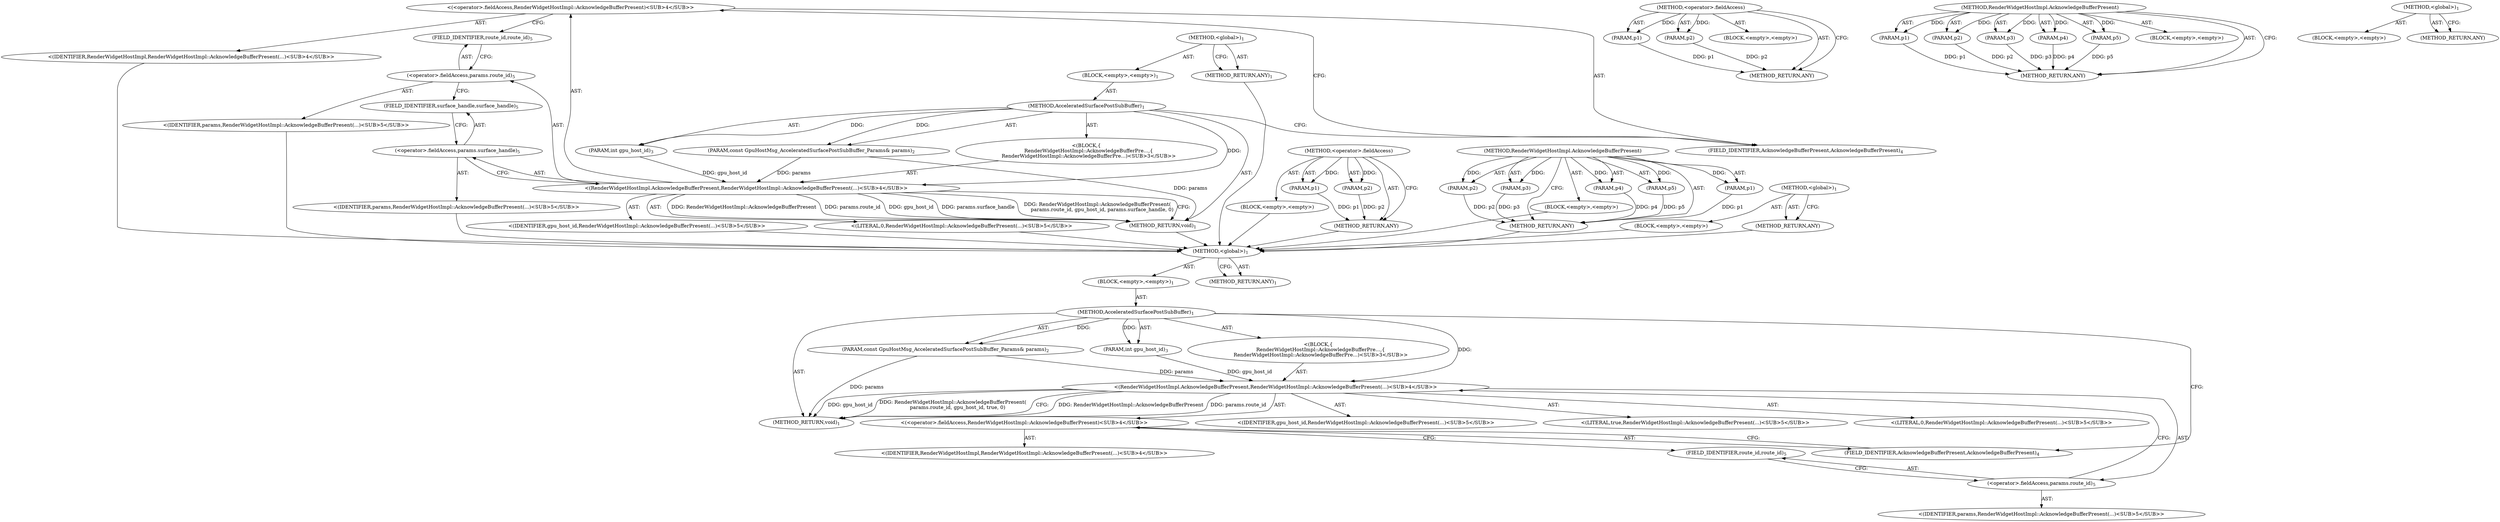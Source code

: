 digraph "&lt;global&gt;" {
vulnerable_6 [label=<(METHOD,&lt;global&gt;)<SUB>1</SUB>>];
vulnerable_7 [label=<(BLOCK,&lt;empty&gt;,&lt;empty&gt;)<SUB>1</SUB>>];
vulnerable_8 [label=<(METHOD,AcceleratedSurfacePostSubBuffer)<SUB>1</SUB>>];
vulnerable_9 [label=<(PARAM,const GpuHostMsg_AcceleratedSurfacePostSubBuffer_Params&amp; params)<SUB>2</SUB>>];
vulnerable_10 [label=<(PARAM,int gpu_host_id)<SUB>3</SUB>>];
vulnerable_11 [label="<(BLOCK,{
   RenderWidgetHostImpl::AcknowledgeBufferPre...,{
   RenderWidgetHostImpl::AcknowledgeBufferPre...)<SUB>3</SUB>>"];
vulnerable_12 [label="<(RenderWidgetHostImpl.AcknowledgeBufferPresent,RenderWidgetHostImpl::AcknowledgeBufferPresent(...)<SUB>4</SUB>>"];
vulnerable_13 [label="<(&lt;operator&gt;.fieldAccess,RenderWidgetHostImpl::AcknowledgeBufferPresent)<SUB>4</SUB>>"];
vulnerable_14 [label="<(IDENTIFIER,RenderWidgetHostImpl,RenderWidgetHostImpl::AcknowledgeBufferPresent(...)<SUB>4</SUB>>"];
vulnerable_15 [label=<(FIELD_IDENTIFIER,AcknowledgeBufferPresent,AcknowledgeBufferPresent)<SUB>4</SUB>>];
vulnerable_16 [label=<(&lt;operator&gt;.fieldAccess,params.route_id)<SUB>5</SUB>>];
vulnerable_17 [label="<(IDENTIFIER,params,RenderWidgetHostImpl::AcknowledgeBufferPresent(...)<SUB>5</SUB>>"];
vulnerable_18 [label=<(FIELD_IDENTIFIER,route_id,route_id)<SUB>5</SUB>>];
vulnerable_19 [label="<(IDENTIFIER,gpu_host_id,RenderWidgetHostImpl::AcknowledgeBufferPresent(...)<SUB>5</SUB>>"];
vulnerable_20 [label="<(LITERAL,true,RenderWidgetHostImpl::AcknowledgeBufferPresent(...)<SUB>5</SUB>>"];
vulnerable_21 [label="<(LITERAL,0,RenderWidgetHostImpl::AcknowledgeBufferPresent(...)<SUB>5</SUB>>"];
vulnerable_22 [label=<(METHOD_RETURN,void)<SUB>1</SUB>>];
vulnerable_24 [label=<(METHOD_RETURN,ANY)<SUB>1</SUB>>];
vulnerable_51 [label=<(METHOD,&lt;operator&gt;.fieldAccess)>];
vulnerable_52 [label=<(PARAM,p1)>];
vulnerable_53 [label=<(PARAM,p2)>];
vulnerable_54 [label=<(BLOCK,&lt;empty&gt;,&lt;empty&gt;)>];
vulnerable_55 [label=<(METHOD_RETURN,ANY)>];
vulnerable_43 [label=<(METHOD,RenderWidgetHostImpl.AcknowledgeBufferPresent)>];
vulnerable_44 [label=<(PARAM,p1)>];
vulnerable_45 [label=<(PARAM,p2)>];
vulnerable_46 [label=<(PARAM,p3)>];
vulnerable_47 [label=<(PARAM,p4)>];
vulnerable_48 [label=<(PARAM,p5)>];
vulnerable_49 [label=<(BLOCK,&lt;empty&gt;,&lt;empty&gt;)>];
vulnerable_50 [label=<(METHOD_RETURN,ANY)>];
vulnerable_37 [label=<(METHOD,&lt;global&gt;)<SUB>1</SUB>>];
vulnerable_38 [label=<(BLOCK,&lt;empty&gt;,&lt;empty&gt;)>];
vulnerable_39 [label=<(METHOD_RETURN,ANY)>];
fixed_6 [label=<(METHOD,&lt;global&gt;)<SUB>1</SUB>>];
fixed_7 [label=<(BLOCK,&lt;empty&gt;,&lt;empty&gt;)<SUB>1</SUB>>];
fixed_8 [label=<(METHOD,AcceleratedSurfacePostSubBuffer)<SUB>1</SUB>>];
fixed_9 [label=<(PARAM,const GpuHostMsg_AcceleratedSurfacePostSubBuffer_Params&amp; params)<SUB>2</SUB>>];
fixed_10 [label=<(PARAM,int gpu_host_id)<SUB>3</SUB>>];
fixed_11 [label="<(BLOCK,{
   RenderWidgetHostImpl::AcknowledgeBufferPre...,{
   RenderWidgetHostImpl::AcknowledgeBufferPre...)<SUB>3</SUB>>"];
fixed_12 [label="<(RenderWidgetHostImpl.AcknowledgeBufferPresent,RenderWidgetHostImpl::AcknowledgeBufferPresent(...)<SUB>4</SUB>>"];
fixed_13 [label="<(&lt;operator&gt;.fieldAccess,RenderWidgetHostImpl::AcknowledgeBufferPresent)<SUB>4</SUB>>"];
fixed_14 [label="<(IDENTIFIER,RenderWidgetHostImpl,RenderWidgetHostImpl::AcknowledgeBufferPresent(...)<SUB>4</SUB>>"];
fixed_15 [label=<(FIELD_IDENTIFIER,AcknowledgeBufferPresent,AcknowledgeBufferPresent)<SUB>4</SUB>>];
fixed_16 [label=<(&lt;operator&gt;.fieldAccess,params.route_id)<SUB>5</SUB>>];
fixed_17 [label="<(IDENTIFIER,params,RenderWidgetHostImpl::AcknowledgeBufferPresent(...)<SUB>5</SUB>>"];
fixed_18 [label=<(FIELD_IDENTIFIER,route_id,route_id)<SUB>5</SUB>>];
fixed_19 [label="<(IDENTIFIER,gpu_host_id,RenderWidgetHostImpl::AcknowledgeBufferPresent(...)<SUB>5</SUB>>"];
fixed_20 [label=<(&lt;operator&gt;.fieldAccess,params.surface_handle)<SUB>5</SUB>>];
fixed_21 [label="<(IDENTIFIER,params,RenderWidgetHostImpl::AcknowledgeBufferPresent(...)<SUB>5</SUB>>"];
fixed_22 [label=<(FIELD_IDENTIFIER,surface_handle,surface_handle)<SUB>5</SUB>>];
fixed_23 [label="<(LITERAL,0,RenderWidgetHostImpl::AcknowledgeBufferPresent(...)<SUB>5</SUB>>"];
fixed_24 [label=<(METHOD_RETURN,void)<SUB>1</SUB>>];
fixed_26 [label=<(METHOD_RETURN,ANY)<SUB>1</SUB>>];
fixed_51 [label=<(METHOD,&lt;operator&gt;.fieldAccess)>];
fixed_52 [label=<(PARAM,p1)>];
fixed_53 [label=<(PARAM,p2)>];
fixed_54 [label=<(BLOCK,&lt;empty&gt;,&lt;empty&gt;)>];
fixed_55 [label=<(METHOD_RETURN,ANY)>];
fixed_43 [label=<(METHOD,RenderWidgetHostImpl.AcknowledgeBufferPresent)>];
fixed_44 [label=<(PARAM,p1)>];
fixed_45 [label=<(PARAM,p2)>];
fixed_46 [label=<(PARAM,p3)>];
fixed_47 [label=<(PARAM,p4)>];
fixed_48 [label=<(PARAM,p5)>];
fixed_49 [label=<(BLOCK,&lt;empty&gt;,&lt;empty&gt;)>];
fixed_50 [label=<(METHOD_RETURN,ANY)>];
fixed_37 [label=<(METHOD,&lt;global&gt;)<SUB>1</SUB>>];
fixed_38 [label=<(BLOCK,&lt;empty&gt;,&lt;empty&gt;)>];
fixed_39 [label=<(METHOD_RETURN,ANY)>];
vulnerable_6 -> vulnerable_7  [key=0, label="AST: "];
vulnerable_6 -> vulnerable_24  [key=0, label="AST: "];
vulnerable_6 -> vulnerable_24  [key=1, label="CFG: "];
vulnerable_7 -> vulnerable_8  [key=0, label="AST: "];
vulnerable_8 -> vulnerable_9  [key=0, label="AST: "];
vulnerable_8 -> vulnerable_9  [key=1, label="DDG: "];
vulnerable_8 -> vulnerable_10  [key=0, label="AST: "];
vulnerable_8 -> vulnerable_10  [key=1, label="DDG: "];
vulnerable_8 -> vulnerable_11  [key=0, label="AST: "];
vulnerable_8 -> vulnerable_22  [key=0, label="AST: "];
vulnerable_8 -> vulnerable_15  [key=0, label="CFG: "];
vulnerable_8 -> vulnerable_12  [key=0, label="DDG: "];
vulnerable_9 -> vulnerable_22  [key=0, label="DDG: params"];
vulnerable_9 -> vulnerable_12  [key=0, label="DDG: params"];
vulnerable_10 -> vulnerable_12  [key=0, label="DDG: gpu_host_id"];
vulnerable_11 -> vulnerable_12  [key=0, label="AST: "];
vulnerable_12 -> vulnerable_13  [key=0, label="AST: "];
vulnerable_12 -> vulnerable_16  [key=0, label="AST: "];
vulnerable_12 -> vulnerable_19  [key=0, label="AST: "];
vulnerable_12 -> vulnerable_20  [key=0, label="AST: "];
vulnerable_12 -> vulnerable_21  [key=0, label="AST: "];
vulnerable_12 -> vulnerable_22  [key=0, label="CFG: "];
vulnerable_12 -> vulnerable_22  [key=1, label="DDG: RenderWidgetHostImpl::AcknowledgeBufferPresent"];
vulnerable_12 -> vulnerable_22  [key=2, label="DDG: params.route_id"];
vulnerable_12 -> vulnerable_22  [key=3, label="DDG: gpu_host_id"];
vulnerable_12 -> vulnerable_22  [key=4, label="DDG: RenderWidgetHostImpl::AcknowledgeBufferPresent(
      params.route_id, gpu_host_id, true, 0)"];
vulnerable_13 -> vulnerable_14  [key=0, label="AST: "];
vulnerable_13 -> vulnerable_15  [key=0, label="AST: "];
vulnerable_13 -> vulnerable_18  [key=0, label="CFG: "];
vulnerable_15 -> vulnerable_13  [key=0, label="CFG: "];
vulnerable_16 -> vulnerable_17  [key=0, label="AST: "];
vulnerable_16 -> vulnerable_18  [key=0, label="AST: "];
vulnerable_16 -> vulnerable_12  [key=0, label="CFG: "];
vulnerable_18 -> vulnerable_16  [key=0, label="CFG: "];
vulnerable_51 -> vulnerable_52  [key=0, label="AST: "];
vulnerable_51 -> vulnerable_52  [key=1, label="DDG: "];
vulnerable_51 -> vulnerable_54  [key=0, label="AST: "];
vulnerable_51 -> vulnerable_53  [key=0, label="AST: "];
vulnerable_51 -> vulnerable_53  [key=1, label="DDG: "];
vulnerable_51 -> vulnerable_55  [key=0, label="AST: "];
vulnerable_51 -> vulnerable_55  [key=1, label="CFG: "];
vulnerable_52 -> vulnerable_55  [key=0, label="DDG: p1"];
vulnerable_53 -> vulnerable_55  [key=0, label="DDG: p2"];
vulnerable_43 -> vulnerable_44  [key=0, label="AST: "];
vulnerable_43 -> vulnerable_44  [key=1, label="DDG: "];
vulnerable_43 -> vulnerable_49  [key=0, label="AST: "];
vulnerable_43 -> vulnerable_45  [key=0, label="AST: "];
vulnerable_43 -> vulnerable_45  [key=1, label="DDG: "];
vulnerable_43 -> vulnerable_50  [key=0, label="AST: "];
vulnerable_43 -> vulnerable_50  [key=1, label="CFG: "];
vulnerable_43 -> vulnerable_46  [key=0, label="AST: "];
vulnerable_43 -> vulnerable_46  [key=1, label="DDG: "];
vulnerable_43 -> vulnerable_47  [key=0, label="AST: "];
vulnerable_43 -> vulnerable_47  [key=1, label="DDG: "];
vulnerable_43 -> vulnerable_48  [key=0, label="AST: "];
vulnerable_43 -> vulnerable_48  [key=1, label="DDG: "];
vulnerable_44 -> vulnerable_50  [key=0, label="DDG: p1"];
vulnerable_45 -> vulnerable_50  [key=0, label="DDG: p2"];
vulnerable_46 -> vulnerable_50  [key=0, label="DDG: p3"];
vulnerable_47 -> vulnerable_50  [key=0, label="DDG: p4"];
vulnerable_48 -> vulnerable_50  [key=0, label="DDG: p5"];
vulnerable_37 -> vulnerable_38  [key=0, label="AST: "];
vulnerable_37 -> vulnerable_39  [key=0, label="AST: "];
vulnerable_37 -> vulnerable_39  [key=1, label="CFG: "];
fixed_6 -> fixed_7  [key=0, label="AST: "];
fixed_6 -> fixed_26  [key=0, label="AST: "];
fixed_6 -> fixed_26  [key=1, label="CFG: "];
fixed_7 -> fixed_8  [key=0, label="AST: "];
fixed_8 -> fixed_9  [key=0, label="AST: "];
fixed_8 -> fixed_9  [key=1, label="DDG: "];
fixed_8 -> fixed_10  [key=0, label="AST: "];
fixed_8 -> fixed_10  [key=1, label="DDG: "];
fixed_8 -> fixed_11  [key=0, label="AST: "];
fixed_8 -> fixed_24  [key=0, label="AST: "];
fixed_8 -> fixed_15  [key=0, label="CFG: "];
fixed_8 -> fixed_12  [key=0, label="DDG: "];
fixed_9 -> fixed_24  [key=0, label="DDG: params"];
fixed_9 -> fixed_12  [key=0, label="DDG: params"];
fixed_10 -> fixed_12  [key=0, label="DDG: gpu_host_id"];
fixed_11 -> fixed_12  [key=0, label="AST: "];
fixed_12 -> fixed_13  [key=0, label="AST: "];
fixed_12 -> fixed_16  [key=0, label="AST: "];
fixed_12 -> fixed_19  [key=0, label="AST: "];
fixed_12 -> fixed_20  [key=0, label="AST: "];
fixed_12 -> fixed_23  [key=0, label="AST: "];
fixed_12 -> fixed_24  [key=0, label="CFG: "];
fixed_12 -> fixed_24  [key=1, label="DDG: RenderWidgetHostImpl::AcknowledgeBufferPresent"];
fixed_12 -> fixed_24  [key=2, label="DDG: params.route_id"];
fixed_12 -> fixed_24  [key=3, label="DDG: gpu_host_id"];
fixed_12 -> fixed_24  [key=4, label="DDG: params.surface_handle"];
fixed_12 -> fixed_24  [key=5, label="DDG: RenderWidgetHostImpl::AcknowledgeBufferPresent(
      params.route_id, gpu_host_id, params.surface_handle, 0)"];
fixed_13 -> fixed_14  [key=0, label="AST: "];
fixed_13 -> fixed_15  [key=0, label="AST: "];
fixed_13 -> fixed_18  [key=0, label="CFG: "];
fixed_14 -> vulnerable_6  [key=0];
fixed_15 -> fixed_13  [key=0, label="CFG: "];
fixed_16 -> fixed_17  [key=0, label="AST: "];
fixed_16 -> fixed_18  [key=0, label="AST: "];
fixed_16 -> fixed_22  [key=0, label="CFG: "];
fixed_17 -> vulnerable_6  [key=0];
fixed_18 -> fixed_16  [key=0, label="CFG: "];
fixed_19 -> vulnerable_6  [key=0];
fixed_20 -> fixed_21  [key=0, label="AST: "];
fixed_20 -> fixed_22  [key=0, label="AST: "];
fixed_20 -> fixed_12  [key=0, label="CFG: "];
fixed_21 -> vulnerable_6  [key=0];
fixed_22 -> fixed_20  [key=0, label="CFG: "];
fixed_23 -> vulnerable_6  [key=0];
fixed_24 -> vulnerable_6  [key=0];
fixed_26 -> vulnerable_6  [key=0];
fixed_51 -> fixed_52  [key=0, label="AST: "];
fixed_51 -> fixed_52  [key=1, label="DDG: "];
fixed_51 -> fixed_54  [key=0, label="AST: "];
fixed_51 -> fixed_53  [key=0, label="AST: "];
fixed_51 -> fixed_53  [key=1, label="DDG: "];
fixed_51 -> fixed_55  [key=0, label="AST: "];
fixed_51 -> fixed_55  [key=1, label="CFG: "];
fixed_52 -> fixed_55  [key=0, label="DDG: p1"];
fixed_53 -> fixed_55  [key=0, label="DDG: p2"];
fixed_54 -> vulnerable_6  [key=0];
fixed_55 -> vulnerable_6  [key=0];
fixed_43 -> fixed_44  [key=0, label="AST: "];
fixed_43 -> fixed_44  [key=1, label="DDG: "];
fixed_43 -> fixed_49  [key=0, label="AST: "];
fixed_43 -> fixed_45  [key=0, label="AST: "];
fixed_43 -> fixed_45  [key=1, label="DDG: "];
fixed_43 -> fixed_50  [key=0, label="AST: "];
fixed_43 -> fixed_50  [key=1, label="CFG: "];
fixed_43 -> fixed_46  [key=0, label="AST: "];
fixed_43 -> fixed_46  [key=1, label="DDG: "];
fixed_43 -> fixed_47  [key=0, label="AST: "];
fixed_43 -> fixed_47  [key=1, label="DDG: "];
fixed_43 -> fixed_48  [key=0, label="AST: "];
fixed_43 -> fixed_48  [key=1, label="DDG: "];
fixed_44 -> fixed_50  [key=0, label="DDG: p1"];
fixed_45 -> fixed_50  [key=0, label="DDG: p2"];
fixed_46 -> fixed_50  [key=0, label="DDG: p3"];
fixed_47 -> fixed_50  [key=0, label="DDG: p4"];
fixed_48 -> fixed_50  [key=0, label="DDG: p5"];
fixed_49 -> vulnerable_6  [key=0];
fixed_50 -> vulnerable_6  [key=0];
fixed_37 -> fixed_38  [key=0, label="AST: "];
fixed_37 -> fixed_39  [key=0, label="AST: "];
fixed_37 -> fixed_39  [key=1, label="CFG: "];
fixed_38 -> vulnerable_6  [key=0];
fixed_39 -> vulnerable_6  [key=0];
}
